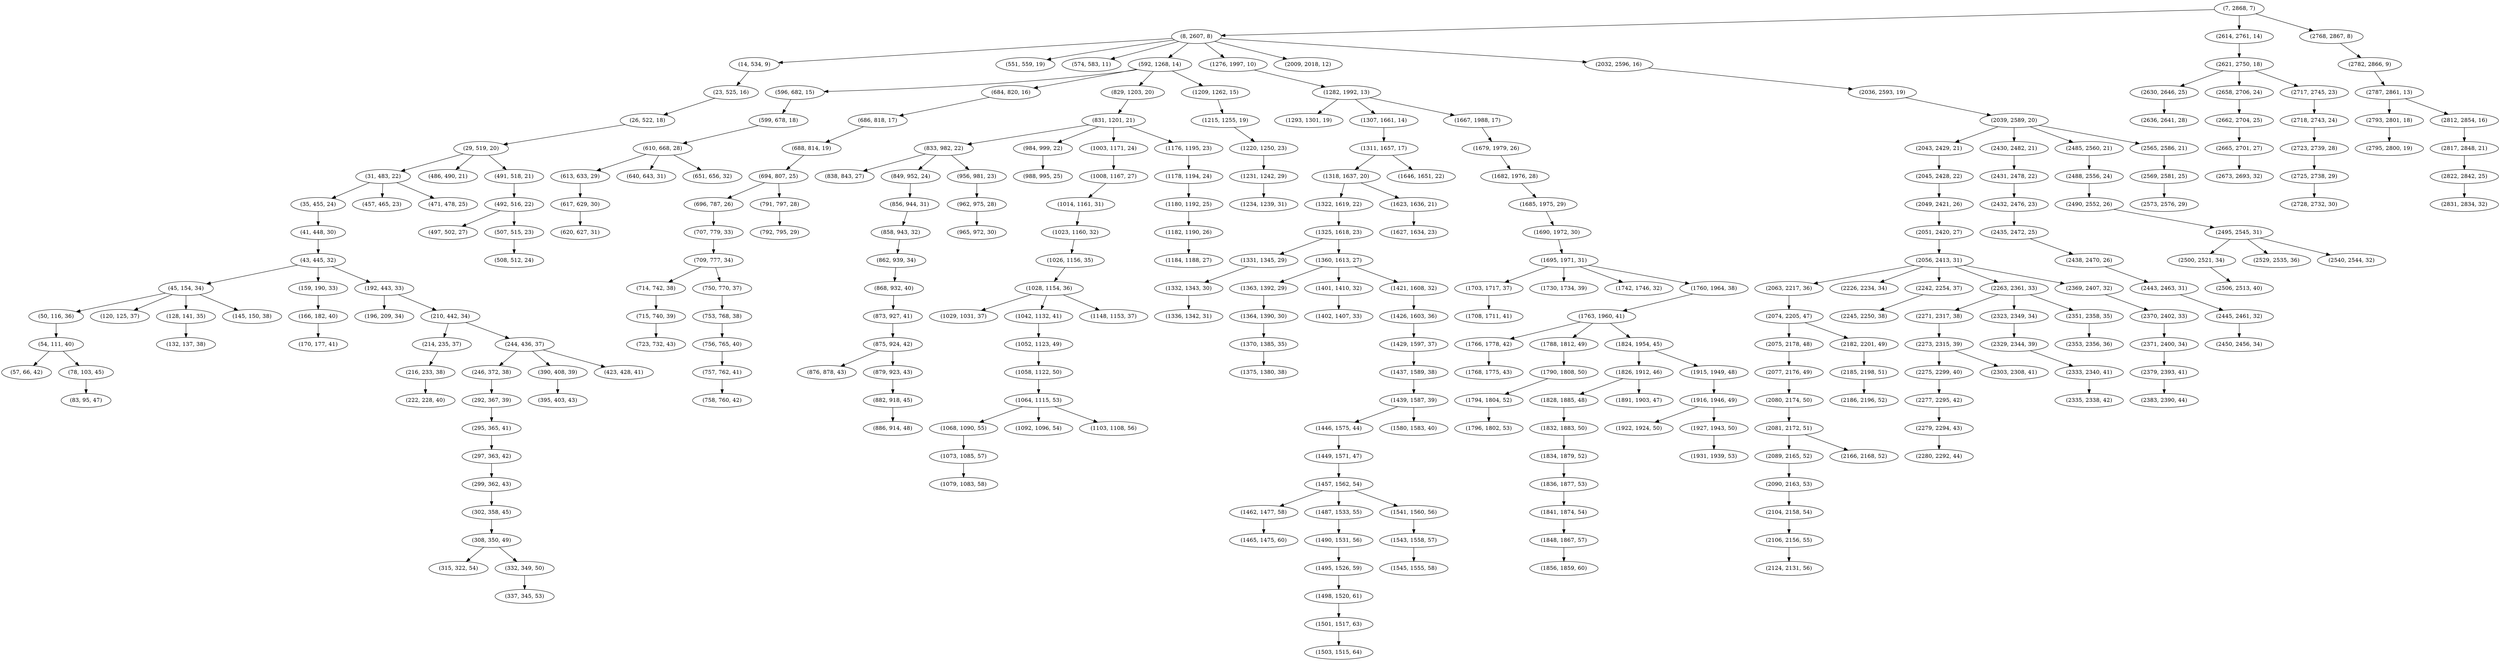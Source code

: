 digraph tree {
    "(7, 2868, 7)";
    "(8, 2607, 8)";
    "(14, 534, 9)";
    "(23, 525, 16)";
    "(26, 522, 18)";
    "(29, 519, 20)";
    "(31, 483, 22)";
    "(35, 455, 24)";
    "(41, 448, 30)";
    "(43, 445, 32)";
    "(45, 154, 34)";
    "(50, 116, 36)";
    "(54, 111, 40)";
    "(57, 66, 42)";
    "(78, 103, 45)";
    "(83, 95, 47)";
    "(120, 125, 37)";
    "(128, 141, 35)";
    "(132, 137, 38)";
    "(145, 150, 38)";
    "(159, 190, 33)";
    "(166, 182, 40)";
    "(170, 177, 41)";
    "(192, 443, 33)";
    "(196, 209, 34)";
    "(210, 442, 34)";
    "(214, 235, 37)";
    "(216, 233, 38)";
    "(222, 228, 40)";
    "(244, 436, 37)";
    "(246, 372, 38)";
    "(292, 367, 39)";
    "(295, 365, 41)";
    "(297, 363, 42)";
    "(299, 362, 43)";
    "(302, 358, 45)";
    "(308, 350, 49)";
    "(315, 322, 54)";
    "(332, 349, 50)";
    "(337, 345, 53)";
    "(390, 408, 39)";
    "(395, 403, 43)";
    "(423, 428, 41)";
    "(457, 465, 23)";
    "(471, 478, 25)";
    "(486, 490, 21)";
    "(491, 518, 21)";
    "(492, 516, 22)";
    "(497, 502, 27)";
    "(507, 515, 23)";
    "(508, 512, 24)";
    "(551, 559, 19)";
    "(574, 583, 11)";
    "(592, 1268, 14)";
    "(596, 682, 15)";
    "(599, 678, 18)";
    "(610, 668, 28)";
    "(613, 633, 29)";
    "(617, 629, 30)";
    "(620, 627, 31)";
    "(640, 643, 31)";
    "(651, 656, 32)";
    "(684, 820, 16)";
    "(686, 818, 17)";
    "(688, 814, 19)";
    "(694, 807, 25)";
    "(696, 787, 26)";
    "(707, 779, 33)";
    "(709, 777, 34)";
    "(714, 742, 38)";
    "(715, 740, 39)";
    "(723, 732, 43)";
    "(750, 770, 37)";
    "(753, 768, 38)";
    "(756, 765, 40)";
    "(757, 762, 41)";
    "(758, 760, 42)";
    "(791, 797, 28)";
    "(792, 795, 29)";
    "(829, 1203, 20)";
    "(831, 1201, 21)";
    "(833, 982, 22)";
    "(838, 843, 27)";
    "(849, 952, 24)";
    "(856, 944, 31)";
    "(858, 943, 32)";
    "(862, 939, 34)";
    "(868, 932, 40)";
    "(873, 927, 41)";
    "(875, 924, 42)";
    "(876, 878, 43)";
    "(879, 923, 43)";
    "(882, 918, 45)";
    "(886, 914, 48)";
    "(956, 981, 23)";
    "(962, 975, 28)";
    "(965, 972, 30)";
    "(984, 999, 22)";
    "(988, 995, 25)";
    "(1003, 1171, 24)";
    "(1008, 1167, 27)";
    "(1014, 1161, 31)";
    "(1023, 1160, 32)";
    "(1026, 1156, 35)";
    "(1028, 1154, 36)";
    "(1029, 1031, 37)";
    "(1042, 1132, 41)";
    "(1052, 1123, 49)";
    "(1058, 1122, 50)";
    "(1064, 1115, 53)";
    "(1068, 1090, 55)";
    "(1073, 1085, 57)";
    "(1079, 1083, 58)";
    "(1092, 1096, 54)";
    "(1103, 1108, 56)";
    "(1148, 1153, 37)";
    "(1176, 1195, 23)";
    "(1178, 1194, 24)";
    "(1180, 1192, 25)";
    "(1182, 1190, 26)";
    "(1184, 1188, 27)";
    "(1209, 1262, 15)";
    "(1215, 1255, 19)";
    "(1220, 1250, 23)";
    "(1231, 1242, 29)";
    "(1234, 1239, 31)";
    "(1276, 1997, 10)";
    "(1282, 1992, 13)";
    "(1293, 1301, 19)";
    "(1307, 1661, 14)";
    "(1311, 1657, 17)";
    "(1318, 1637, 20)";
    "(1322, 1619, 22)";
    "(1325, 1618, 23)";
    "(1331, 1345, 29)";
    "(1332, 1343, 30)";
    "(1336, 1342, 31)";
    "(1360, 1613, 27)";
    "(1363, 1392, 29)";
    "(1364, 1390, 30)";
    "(1370, 1385, 35)";
    "(1375, 1380, 38)";
    "(1401, 1410, 32)";
    "(1402, 1407, 33)";
    "(1421, 1608, 32)";
    "(1426, 1603, 36)";
    "(1429, 1597, 37)";
    "(1437, 1589, 38)";
    "(1439, 1587, 39)";
    "(1446, 1575, 44)";
    "(1449, 1571, 47)";
    "(1457, 1562, 54)";
    "(1462, 1477, 58)";
    "(1465, 1475, 60)";
    "(1487, 1533, 55)";
    "(1490, 1531, 56)";
    "(1495, 1526, 59)";
    "(1498, 1520, 61)";
    "(1501, 1517, 63)";
    "(1503, 1515, 64)";
    "(1541, 1560, 56)";
    "(1543, 1558, 57)";
    "(1545, 1555, 58)";
    "(1580, 1583, 40)";
    "(1623, 1636, 21)";
    "(1627, 1634, 23)";
    "(1646, 1651, 22)";
    "(1667, 1988, 17)";
    "(1679, 1979, 26)";
    "(1682, 1976, 28)";
    "(1685, 1975, 29)";
    "(1690, 1972, 30)";
    "(1695, 1971, 31)";
    "(1703, 1717, 37)";
    "(1708, 1711, 41)";
    "(1730, 1734, 39)";
    "(1742, 1746, 32)";
    "(1760, 1964, 38)";
    "(1763, 1960, 41)";
    "(1766, 1778, 42)";
    "(1768, 1775, 43)";
    "(1788, 1812, 49)";
    "(1790, 1808, 50)";
    "(1794, 1804, 52)";
    "(1796, 1802, 53)";
    "(1824, 1954, 45)";
    "(1826, 1912, 46)";
    "(1828, 1885, 48)";
    "(1832, 1883, 50)";
    "(1834, 1879, 52)";
    "(1836, 1877, 53)";
    "(1841, 1874, 54)";
    "(1848, 1867, 57)";
    "(1856, 1859, 60)";
    "(1891, 1903, 47)";
    "(1915, 1949, 48)";
    "(1916, 1946, 49)";
    "(1922, 1924, 50)";
    "(1927, 1943, 50)";
    "(1931, 1939, 53)";
    "(2009, 2018, 12)";
    "(2032, 2596, 16)";
    "(2036, 2593, 19)";
    "(2039, 2589, 20)";
    "(2043, 2429, 21)";
    "(2045, 2428, 22)";
    "(2049, 2421, 26)";
    "(2051, 2420, 27)";
    "(2056, 2413, 31)";
    "(2063, 2217, 36)";
    "(2074, 2205, 47)";
    "(2075, 2178, 48)";
    "(2077, 2176, 49)";
    "(2080, 2174, 50)";
    "(2081, 2172, 51)";
    "(2089, 2165, 52)";
    "(2090, 2163, 53)";
    "(2104, 2158, 54)";
    "(2106, 2156, 55)";
    "(2124, 2131, 56)";
    "(2166, 2168, 52)";
    "(2182, 2201, 49)";
    "(2185, 2198, 51)";
    "(2186, 2196, 52)";
    "(2226, 2234, 34)";
    "(2242, 2254, 37)";
    "(2245, 2250, 38)";
    "(2263, 2361, 33)";
    "(2271, 2317, 38)";
    "(2273, 2315, 39)";
    "(2275, 2299, 40)";
    "(2277, 2295, 42)";
    "(2279, 2294, 43)";
    "(2280, 2292, 44)";
    "(2303, 2308, 41)";
    "(2323, 2349, 34)";
    "(2329, 2344, 39)";
    "(2333, 2340, 41)";
    "(2335, 2338, 42)";
    "(2351, 2358, 35)";
    "(2353, 2356, 36)";
    "(2369, 2407, 32)";
    "(2370, 2402, 33)";
    "(2371, 2400, 34)";
    "(2379, 2393, 41)";
    "(2383, 2390, 44)";
    "(2430, 2482, 21)";
    "(2431, 2478, 22)";
    "(2432, 2476, 23)";
    "(2435, 2472, 25)";
    "(2438, 2470, 26)";
    "(2443, 2463, 31)";
    "(2445, 2461, 32)";
    "(2450, 2456, 34)";
    "(2485, 2560, 21)";
    "(2488, 2556, 24)";
    "(2490, 2552, 26)";
    "(2495, 2545, 31)";
    "(2500, 2521, 34)";
    "(2506, 2513, 40)";
    "(2529, 2535, 36)";
    "(2540, 2544, 32)";
    "(2565, 2586, 21)";
    "(2569, 2581, 25)";
    "(2573, 2576, 29)";
    "(2614, 2761, 14)";
    "(2621, 2750, 18)";
    "(2630, 2646, 25)";
    "(2636, 2641, 28)";
    "(2658, 2706, 24)";
    "(2662, 2704, 25)";
    "(2665, 2701, 27)";
    "(2673, 2693, 32)";
    "(2717, 2745, 23)";
    "(2718, 2743, 24)";
    "(2723, 2739, 28)";
    "(2725, 2738, 29)";
    "(2728, 2732, 30)";
    "(2768, 2867, 8)";
    "(2782, 2866, 9)";
    "(2787, 2861, 13)";
    "(2793, 2801, 18)";
    "(2795, 2800, 19)";
    "(2812, 2854, 16)";
    "(2817, 2848, 21)";
    "(2822, 2842, 25)";
    "(2831, 2834, 32)";
    "(7, 2868, 7)" -> "(8, 2607, 8)";
    "(7, 2868, 7)" -> "(2614, 2761, 14)";
    "(7, 2868, 7)" -> "(2768, 2867, 8)";
    "(8, 2607, 8)" -> "(14, 534, 9)";
    "(8, 2607, 8)" -> "(551, 559, 19)";
    "(8, 2607, 8)" -> "(574, 583, 11)";
    "(8, 2607, 8)" -> "(592, 1268, 14)";
    "(8, 2607, 8)" -> "(1276, 1997, 10)";
    "(8, 2607, 8)" -> "(2009, 2018, 12)";
    "(8, 2607, 8)" -> "(2032, 2596, 16)";
    "(14, 534, 9)" -> "(23, 525, 16)";
    "(23, 525, 16)" -> "(26, 522, 18)";
    "(26, 522, 18)" -> "(29, 519, 20)";
    "(29, 519, 20)" -> "(31, 483, 22)";
    "(29, 519, 20)" -> "(486, 490, 21)";
    "(29, 519, 20)" -> "(491, 518, 21)";
    "(31, 483, 22)" -> "(35, 455, 24)";
    "(31, 483, 22)" -> "(457, 465, 23)";
    "(31, 483, 22)" -> "(471, 478, 25)";
    "(35, 455, 24)" -> "(41, 448, 30)";
    "(41, 448, 30)" -> "(43, 445, 32)";
    "(43, 445, 32)" -> "(45, 154, 34)";
    "(43, 445, 32)" -> "(159, 190, 33)";
    "(43, 445, 32)" -> "(192, 443, 33)";
    "(45, 154, 34)" -> "(50, 116, 36)";
    "(45, 154, 34)" -> "(120, 125, 37)";
    "(45, 154, 34)" -> "(128, 141, 35)";
    "(45, 154, 34)" -> "(145, 150, 38)";
    "(50, 116, 36)" -> "(54, 111, 40)";
    "(54, 111, 40)" -> "(57, 66, 42)";
    "(54, 111, 40)" -> "(78, 103, 45)";
    "(78, 103, 45)" -> "(83, 95, 47)";
    "(128, 141, 35)" -> "(132, 137, 38)";
    "(159, 190, 33)" -> "(166, 182, 40)";
    "(166, 182, 40)" -> "(170, 177, 41)";
    "(192, 443, 33)" -> "(196, 209, 34)";
    "(192, 443, 33)" -> "(210, 442, 34)";
    "(210, 442, 34)" -> "(214, 235, 37)";
    "(210, 442, 34)" -> "(244, 436, 37)";
    "(214, 235, 37)" -> "(216, 233, 38)";
    "(216, 233, 38)" -> "(222, 228, 40)";
    "(244, 436, 37)" -> "(246, 372, 38)";
    "(244, 436, 37)" -> "(390, 408, 39)";
    "(244, 436, 37)" -> "(423, 428, 41)";
    "(246, 372, 38)" -> "(292, 367, 39)";
    "(292, 367, 39)" -> "(295, 365, 41)";
    "(295, 365, 41)" -> "(297, 363, 42)";
    "(297, 363, 42)" -> "(299, 362, 43)";
    "(299, 362, 43)" -> "(302, 358, 45)";
    "(302, 358, 45)" -> "(308, 350, 49)";
    "(308, 350, 49)" -> "(315, 322, 54)";
    "(308, 350, 49)" -> "(332, 349, 50)";
    "(332, 349, 50)" -> "(337, 345, 53)";
    "(390, 408, 39)" -> "(395, 403, 43)";
    "(491, 518, 21)" -> "(492, 516, 22)";
    "(492, 516, 22)" -> "(497, 502, 27)";
    "(492, 516, 22)" -> "(507, 515, 23)";
    "(507, 515, 23)" -> "(508, 512, 24)";
    "(592, 1268, 14)" -> "(596, 682, 15)";
    "(592, 1268, 14)" -> "(684, 820, 16)";
    "(592, 1268, 14)" -> "(829, 1203, 20)";
    "(592, 1268, 14)" -> "(1209, 1262, 15)";
    "(596, 682, 15)" -> "(599, 678, 18)";
    "(599, 678, 18)" -> "(610, 668, 28)";
    "(610, 668, 28)" -> "(613, 633, 29)";
    "(610, 668, 28)" -> "(640, 643, 31)";
    "(610, 668, 28)" -> "(651, 656, 32)";
    "(613, 633, 29)" -> "(617, 629, 30)";
    "(617, 629, 30)" -> "(620, 627, 31)";
    "(684, 820, 16)" -> "(686, 818, 17)";
    "(686, 818, 17)" -> "(688, 814, 19)";
    "(688, 814, 19)" -> "(694, 807, 25)";
    "(694, 807, 25)" -> "(696, 787, 26)";
    "(694, 807, 25)" -> "(791, 797, 28)";
    "(696, 787, 26)" -> "(707, 779, 33)";
    "(707, 779, 33)" -> "(709, 777, 34)";
    "(709, 777, 34)" -> "(714, 742, 38)";
    "(709, 777, 34)" -> "(750, 770, 37)";
    "(714, 742, 38)" -> "(715, 740, 39)";
    "(715, 740, 39)" -> "(723, 732, 43)";
    "(750, 770, 37)" -> "(753, 768, 38)";
    "(753, 768, 38)" -> "(756, 765, 40)";
    "(756, 765, 40)" -> "(757, 762, 41)";
    "(757, 762, 41)" -> "(758, 760, 42)";
    "(791, 797, 28)" -> "(792, 795, 29)";
    "(829, 1203, 20)" -> "(831, 1201, 21)";
    "(831, 1201, 21)" -> "(833, 982, 22)";
    "(831, 1201, 21)" -> "(984, 999, 22)";
    "(831, 1201, 21)" -> "(1003, 1171, 24)";
    "(831, 1201, 21)" -> "(1176, 1195, 23)";
    "(833, 982, 22)" -> "(838, 843, 27)";
    "(833, 982, 22)" -> "(849, 952, 24)";
    "(833, 982, 22)" -> "(956, 981, 23)";
    "(849, 952, 24)" -> "(856, 944, 31)";
    "(856, 944, 31)" -> "(858, 943, 32)";
    "(858, 943, 32)" -> "(862, 939, 34)";
    "(862, 939, 34)" -> "(868, 932, 40)";
    "(868, 932, 40)" -> "(873, 927, 41)";
    "(873, 927, 41)" -> "(875, 924, 42)";
    "(875, 924, 42)" -> "(876, 878, 43)";
    "(875, 924, 42)" -> "(879, 923, 43)";
    "(879, 923, 43)" -> "(882, 918, 45)";
    "(882, 918, 45)" -> "(886, 914, 48)";
    "(956, 981, 23)" -> "(962, 975, 28)";
    "(962, 975, 28)" -> "(965, 972, 30)";
    "(984, 999, 22)" -> "(988, 995, 25)";
    "(1003, 1171, 24)" -> "(1008, 1167, 27)";
    "(1008, 1167, 27)" -> "(1014, 1161, 31)";
    "(1014, 1161, 31)" -> "(1023, 1160, 32)";
    "(1023, 1160, 32)" -> "(1026, 1156, 35)";
    "(1026, 1156, 35)" -> "(1028, 1154, 36)";
    "(1028, 1154, 36)" -> "(1029, 1031, 37)";
    "(1028, 1154, 36)" -> "(1042, 1132, 41)";
    "(1028, 1154, 36)" -> "(1148, 1153, 37)";
    "(1042, 1132, 41)" -> "(1052, 1123, 49)";
    "(1052, 1123, 49)" -> "(1058, 1122, 50)";
    "(1058, 1122, 50)" -> "(1064, 1115, 53)";
    "(1064, 1115, 53)" -> "(1068, 1090, 55)";
    "(1064, 1115, 53)" -> "(1092, 1096, 54)";
    "(1064, 1115, 53)" -> "(1103, 1108, 56)";
    "(1068, 1090, 55)" -> "(1073, 1085, 57)";
    "(1073, 1085, 57)" -> "(1079, 1083, 58)";
    "(1176, 1195, 23)" -> "(1178, 1194, 24)";
    "(1178, 1194, 24)" -> "(1180, 1192, 25)";
    "(1180, 1192, 25)" -> "(1182, 1190, 26)";
    "(1182, 1190, 26)" -> "(1184, 1188, 27)";
    "(1209, 1262, 15)" -> "(1215, 1255, 19)";
    "(1215, 1255, 19)" -> "(1220, 1250, 23)";
    "(1220, 1250, 23)" -> "(1231, 1242, 29)";
    "(1231, 1242, 29)" -> "(1234, 1239, 31)";
    "(1276, 1997, 10)" -> "(1282, 1992, 13)";
    "(1282, 1992, 13)" -> "(1293, 1301, 19)";
    "(1282, 1992, 13)" -> "(1307, 1661, 14)";
    "(1282, 1992, 13)" -> "(1667, 1988, 17)";
    "(1307, 1661, 14)" -> "(1311, 1657, 17)";
    "(1311, 1657, 17)" -> "(1318, 1637, 20)";
    "(1311, 1657, 17)" -> "(1646, 1651, 22)";
    "(1318, 1637, 20)" -> "(1322, 1619, 22)";
    "(1318, 1637, 20)" -> "(1623, 1636, 21)";
    "(1322, 1619, 22)" -> "(1325, 1618, 23)";
    "(1325, 1618, 23)" -> "(1331, 1345, 29)";
    "(1325, 1618, 23)" -> "(1360, 1613, 27)";
    "(1331, 1345, 29)" -> "(1332, 1343, 30)";
    "(1332, 1343, 30)" -> "(1336, 1342, 31)";
    "(1360, 1613, 27)" -> "(1363, 1392, 29)";
    "(1360, 1613, 27)" -> "(1401, 1410, 32)";
    "(1360, 1613, 27)" -> "(1421, 1608, 32)";
    "(1363, 1392, 29)" -> "(1364, 1390, 30)";
    "(1364, 1390, 30)" -> "(1370, 1385, 35)";
    "(1370, 1385, 35)" -> "(1375, 1380, 38)";
    "(1401, 1410, 32)" -> "(1402, 1407, 33)";
    "(1421, 1608, 32)" -> "(1426, 1603, 36)";
    "(1426, 1603, 36)" -> "(1429, 1597, 37)";
    "(1429, 1597, 37)" -> "(1437, 1589, 38)";
    "(1437, 1589, 38)" -> "(1439, 1587, 39)";
    "(1439, 1587, 39)" -> "(1446, 1575, 44)";
    "(1439, 1587, 39)" -> "(1580, 1583, 40)";
    "(1446, 1575, 44)" -> "(1449, 1571, 47)";
    "(1449, 1571, 47)" -> "(1457, 1562, 54)";
    "(1457, 1562, 54)" -> "(1462, 1477, 58)";
    "(1457, 1562, 54)" -> "(1487, 1533, 55)";
    "(1457, 1562, 54)" -> "(1541, 1560, 56)";
    "(1462, 1477, 58)" -> "(1465, 1475, 60)";
    "(1487, 1533, 55)" -> "(1490, 1531, 56)";
    "(1490, 1531, 56)" -> "(1495, 1526, 59)";
    "(1495, 1526, 59)" -> "(1498, 1520, 61)";
    "(1498, 1520, 61)" -> "(1501, 1517, 63)";
    "(1501, 1517, 63)" -> "(1503, 1515, 64)";
    "(1541, 1560, 56)" -> "(1543, 1558, 57)";
    "(1543, 1558, 57)" -> "(1545, 1555, 58)";
    "(1623, 1636, 21)" -> "(1627, 1634, 23)";
    "(1667, 1988, 17)" -> "(1679, 1979, 26)";
    "(1679, 1979, 26)" -> "(1682, 1976, 28)";
    "(1682, 1976, 28)" -> "(1685, 1975, 29)";
    "(1685, 1975, 29)" -> "(1690, 1972, 30)";
    "(1690, 1972, 30)" -> "(1695, 1971, 31)";
    "(1695, 1971, 31)" -> "(1703, 1717, 37)";
    "(1695, 1971, 31)" -> "(1730, 1734, 39)";
    "(1695, 1971, 31)" -> "(1742, 1746, 32)";
    "(1695, 1971, 31)" -> "(1760, 1964, 38)";
    "(1703, 1717, 37)" -> "(1708, 1711, 41)";
    "(1760, 1964, 38)" -> "(1763, 1960, 41)";
    "(1763, 1960, 41)" -> "(1766, 1778, 42)";
    "(1763, 1960, 41)" -> "(1788, 1812, 49)";
    "(1763, 1960, 41)" -> "(1824, 1954, 45)";
    "(1766, 1778, 42)" -> "(1768, 1775, 43)";
    "(1788, 1812, 49)" -> "(1790, 1808, 50)";
    "(1790, 1808, 50)" -> "(1794, 1804, 52)";
    "(1794, 1804, 52)" -> "(1796, 1802, 53)";
    "(1824, 1954, 45)" -> "(1826, 1912, 46)";
    "(1824, 1954, 45)" -> "(1915, 1949, 48)";
    "(1826, 1912, 46)" -> "(1828, 1885, 48)";
    "(1826, 1912, 46)" -> "(1891, 1903, 47)";
    "(1828, 1885, 48)" -> "(1832, 1883, 50)";
    "(1832, 1883, 50)" -> "(1834, 1879, 52)";
    "(1834, 1879, 52)" -> "(1836, 1877, 53)";
    "(1836, 1877, 53)" -> "(1841, 1874, 54)";
    "(1841, 1874, 54)" -> "(1848, 1867, 57)";
    "(1848, 1867, 57)" -> "(1856, 1859, 60)";
    "(1915, 1949, 48)" -> "(1916, 1946, 49)";
    "(1916, 1946, 49)" -> "(1922, 1924, 50)";
    "(1916, 1946, 49)" -> "(1927, 1943, 50)";
    "(1927, 1943, 50)" -> "(1931, 1939, 53)";
    "(2032, 2596, 16)" -> "(2036, 2593, 19)";
    "(2036, 2593, 19)" -> "(2039, 2589, 20)";
    "(2039, 2589, 20)" -> "(2043, 2429, 21)";
    "(2039, 2589, 20)" -> "(2430, 2482, 21)";
    "(2039, 2589, 20)" -> "(2485, 2560, 21)";
    "(2039, 2589, 20)" -> "(2565, 2586, 21)";
    "(2043, 2429, 21)" -> "(2045, 2428, 22)";
    "(2045, 2428, 22)" -> "(2049, 2421, 26)";
    "(2049, 2421, 26)" -> "(2051, 2420, 27)";
    "(2051, 2420, 27)" -> "(2056, 2413, 31)";
    "(2056, 2413, 31)" -> "(2063, 2217, 36)";
    "(2056, 2413, 31)" -> "(2226, 2234, 34)";
    "(2056, 2413, 31)" -> "(2242, 2254, 37)";
    "(2056, 2413, 31)" -> "(2263, 2361, 33)";
    "(2056, 2413, 31)" -> "(2369, 2407, 32)";
    "(2063, 2217, 36)" -> "(2074, 2205, 47)";
    "(2074, 2205, 47)" -> "(2075, 2178, 48)";
    "(2074, 2205, 47)" -> "(2182, 2201, 49)";
    "(2075, 2178, 48)" -> "(2077, 2176, 49)";
    "(2077, 2176, 49)" -> "(2080, 2174, 50)";
    "(2080, 2174, 50)" -> "(2081, 2172, 51)";
    "(2081, 2172, 51)" -> "(2089, 2165, 52)";
    "(2081, 2172, 51)" -> "(2166, 2168, 52)";
    "(2089, 2165, 52)" -> "(2090, 2163, 53)";
    "(2090, 2163, 53)" -> "(2104, 2158, 54)";
    "(2104, 2158, 54)" -> "(2106, 2156, 55)";
    "(2106, 2156, 55)" -> "(2124, 2131, 56)";
    "(2182, 2201, 49)" -> "(2185, 2198, 51)";
    "(2185, 2198, 51)" -> "(2186, 2196, 52)";
    "(2242, 2254, 37)" -> "(2245, 2250, 38)";
    "(2263, 2361, 33)" -> "(2271, 2317, 38)";
    "(2263, 2361, 33)" -> "(2323, 2349, 34)";
    "(2263, 2361, 33)" -> "(2351, 2358, 35)";
    "(2271, 2317, 38)" -> "(2273, 2315, 39)";
    "(2273, 2315, 39)" -> "(2275, 2299, 40)";
    "(2273, 2315, 39)" -> "(2303, 2308, 41)";
    "(2275, 2299, 40)" -> "(2277, 2295, 42)";
    "(2277, 2295, 42)" -> "(2279, 2294, 43)";
    "(2279, 2294, 43)" -> "(2280, 2292, 44)";
    "(2323, 2349, 34)" -> "(2329, 2344, 39)";
    "(2329, 2344, 39)" -> "(2333, 2340, 41)";
    "(2333, 2340, 41)" -> "(2335, 2338, 42)";
    "(2351, 2358, 35)" -> "(2353, 2356, 36)";
    "(2369, 2407, 32)" -> "(2370, 2402, 33)";
    "(2370, 2402, 33)" -> "(2371, 2400, 34)";
    "(2371, 2400, 34)" -> "(2379, 2393, 41)";
    "(2379, 2393, 41)" -> "(2383, 2390, 44)";
    "(2430, 2482, 21)" -> "(2431, 2478, 22)";
    "(2431, 2478, 22)" -> "(2432, 2476, 23)";
    "(2432, 2476, 23)" -> "(2435, 2472, 25)";
    "(2435, 2472, 25)" -> "(2438, 2470, 26)";
    "(2438, 2470, 26)" -> "(2443, 2463, 31)";
    "(2443, 2463, 31)" -> "(2445, 2461, 32)";
    "(2445, 2461, 32)" -> "(2450, 2456, 34)";
    "(2485, 2560, 21)" -> "(2488, 2556, 24)";
    "(2488, 2556, 24)" -> "(2490, 2552, 26)";
    "(2490, 2552, 26)" -> "(2495, 2545, 31)";
    "(2495, 2545, 31)" -> "(2500, 2521, 34)";
    "(2495, 2545, 31)" -> "(2529, 2535, 36)";
    "(2495, 2545, 31)" -> "(2540, 2544, 32)";
    "(2500, 2521, 34)" -> "(2506, 2513, 40)";
    "(2565, 2586, 21)" -> "(2569, 2581, 25)";
    "(2569, 2581, 25)" -> "(2573, 2576, 29)";
    "(2614, 2761, 14)" -> "(2621, 2750, 18)";
    "(2621, 2750, 18)" -> "(2630, 2646, 25)";
    "(2621, 2750, 18)" -> "(2658, 2706, 24)";
    "(2621, 2750, 18)" -> "(2717, 2745, 23)";
    "(2630, 2646, 25)" -> "(2636, 2641, 28)";
    "(2658, 2706, 24)" -> "(2662, 2704, 25)";
    "(2662, 2704, 25)" -> "(2665, 2701, 27)";
    "(2665, 2701, 27)" -> "(2673, 2693, 32)";
    "(2717, 2745, 23)" -> "(2718, 2743, 24)";
    "(2718, 2743, 24)" -> "(2723, 2739, 28)";
    "(2723, 2739, 28)" -> "(2725, 2738, 29)";
    "(2725, 2738, 29)" -> "(2728, 2732, 30)";
    "(2768, 2867, 8)" -> "(2782, 2866, 9)";
    "(2782, 2866, 9)" -> "(2787, 2861, 13)";
    "(2787, 2861, 13)" -> "(2793, 2801, 18)";
    "(2787, 2861, 13)" -> "(2812, 2854, 16)";
    "(2793, 2801, 18)" -> "(2795, 2800, 19)";
    "(2812, 2854, 16)" -> "(2817, 2848, 21)";
    "(2817, 2848, 21)" -> "(2822, 2842, 25)";
    "(2822, 2842, 25)" -> "(2831, 2834, 32)";
}
